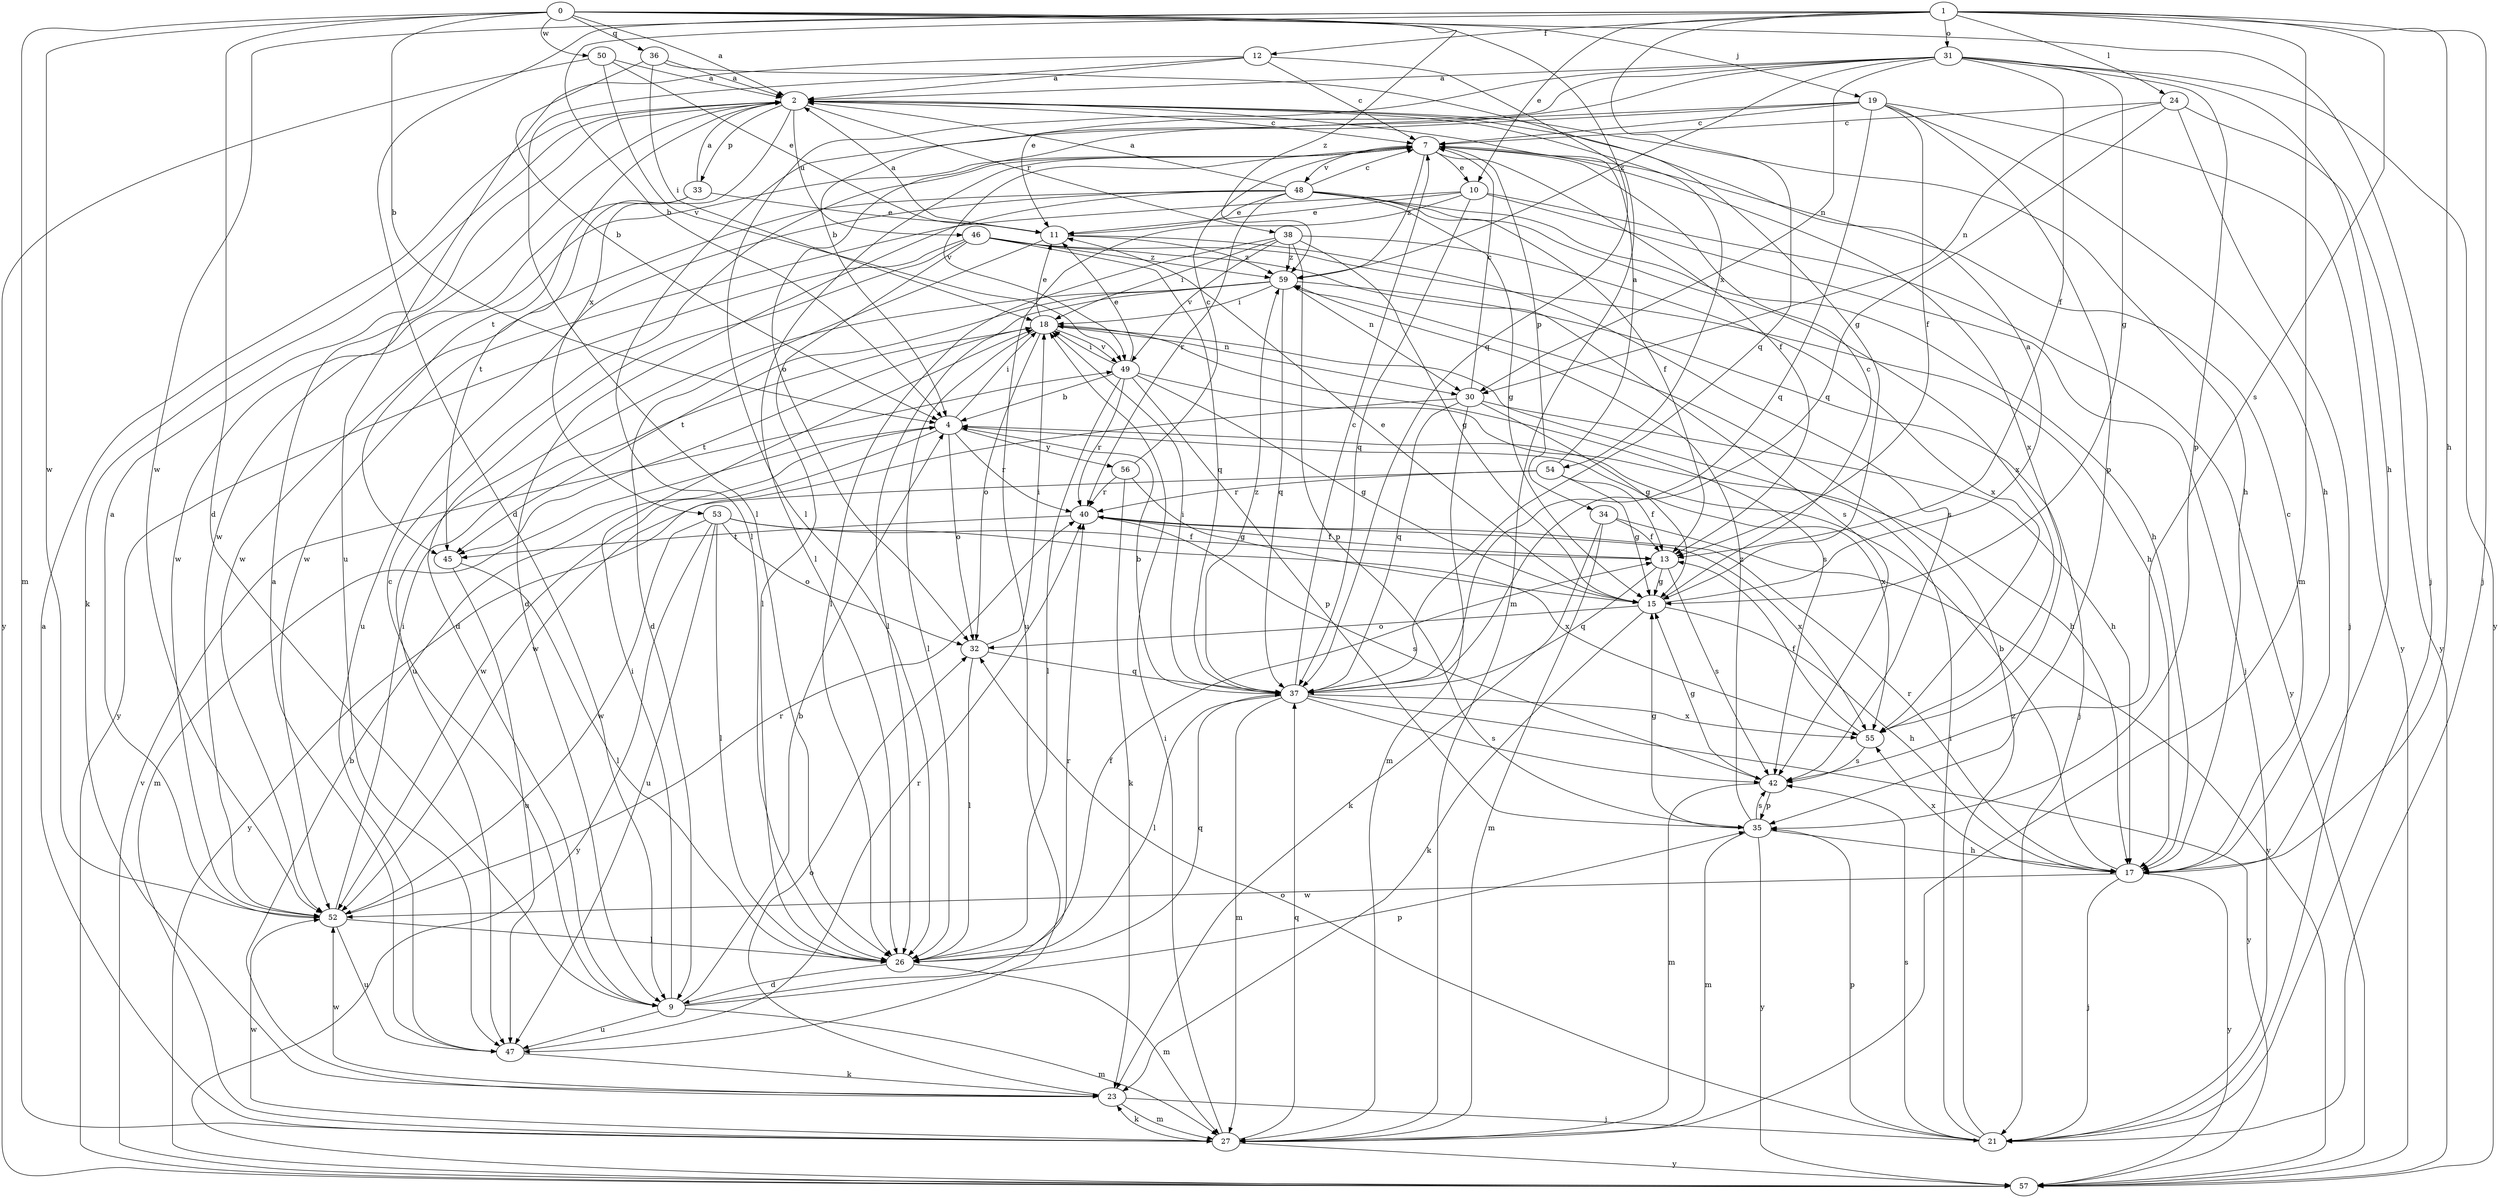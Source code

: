strict digraph  {
0;
1;
2;
4;
7;
9;
10;
11;
12;
13;
15;
17;
18;
19;
21;
23;
24;
26;
27;
30;
31;
32;
33;
34;
35;
36;
37;
38;
40;
42;
45;
46;
47;
48;
49;
50;
52;
53;
54;
55;
56;
57;
59;
0 -> 2  [label=a];
0 -> 4  [label=b];
0 -> 9  [label=d];
0 -> 19  [label=j];
0 -> 21  [label=j];
0 -> 27  [label=m];
0 -> 36  [label=q];
0 -> 37  [label=q];
0 -> 50  [label=w];
0 -> 52  [label=w];
0 -> 59  [label=z];
1 -> 4  [label=b];
1 -> 9  [label=d];
1 -> 10  [label=e];
1 -> 12  [label=f];
1 -> 17  [label=h];
1 -> 21  [label=j];
1 -> 24  [label=l];
1 -> 27  [label=m];
1 -> 31  [label=o];
1 -> 37  [label=q];
1 -> 42  [label=s];
1 -> 52  [label=w];
2 -> 7  [label=c];
2 -> 17  [label=h];
2 -> 23  [label=k];
2 -> 33  [label=p];
2 -> 38  [label=r];
2 -> 45  [label=t];
2 -> 46  [label=u];
2 -> 53  [label=x];
2 -> 54  [label=x];
4 -> 18  [label=i];
4 -> 27  [label=m];
4 -> 32  [label=o];
4 -> 40  [label=r];
4 -> 52  [label=w];
4 -> 55  [label=x];
4 -> 56  [label=y];
7 -> 10  [label=e];
7 -> 13  [label=f];
7 -> 26  [label=l];
7 -> 34  [label=p];
7 -> 48  [label=v];
7 -> 49  [label=v];
7 -> 52  [label=w];
7 -> 55  [label=x];
7 -> 59  [label=z];
9 -> 4  [label=b];
9 -> 7  [label=c];
9 -> 18  [label=i];
9 -> 27  [label=m];
9 -> 35  [label=p];
9 -> 40  [label=r];
9 -> 47  [label=u];
10 -> 11  [label=e];
10 -> 21  [label=j];
10 -> 37  [label=q];
10 -> 47  [label=u];
10 -> 52  [label=w];
10 -> 57  [label=y];
11 -> 2  [label=a];
11 -> 9  [label=d];
11 -> 42  [label=s];
11 -> 59  [label=z];
12 -> 2  [label=a];
12 -> 7  [label=c];
12 -> 26  [label=l];
12 -> 27  [label=m];
12 -> 47  [label=u];
13 -> 15  [label=g];
13 -> 37  [label=q];
13 -> 42  [label=s];
15 -> 2  [label=a];
15 -> 7  [label=c];
15 -> 11  [label=e];
15 -> 17  [label=h];
15 -> 23  [label=k];
15 -> 32  [label=o];
17 -> 4  [label=b];
17 -> 7  [label=c];
17 -> 21  [label=j];
17 -> 40  [label=r];
17 -> 52  [label=w];
17 -> 55  [label=x];
17 -> 57  [label=y];
18 -> 11  [label=e];
18 -> 26  [label=l];
18 -> 30  [label=n];
18 -> 32  [label=o];
18 -> 42  [label=s];
18 -> 45  [label=t];
18 -> 49  [label=v];
19 -> 7  [label=c];
19 -> 13  [label=f];
19 -> 17  [label=h];
19 -> 26  [label=l];
19 -> 32  [label=o];
19 -> 35  [label=p];
19 -> 37  [label=q];
19 -> 57  [label=y];
21 -> 18  [label=i];
21 -> 32  [label=o];
21 -> 35  [label=p];
21 -> 42  [label=s];
21 -> 59  [label=z];
23 -> 4  [label=b];
23 -> 21  [label=j];
23 -> 27  [label=m];
23 -> 32  [label=o];
23 -> 52  [label=w];
24 -> 7  [label=c];
24 -> 21  [label=j];
24 -> 30  [label=n];
24 -> 37  [label=q];
24 -> 57  [label=y];
26 -> 9  [label=d];
26 -> 13  [label=f];
26 -> 27  [label=m];
26 -> 37  [label=q];
27 -> 2  [label=a];
27 -> 18  [label=i];
27 -> 23  [label=k];
27 -> 37  [label=q];
27 -> 52  [label=w];
27 -> 57  [label=y];
30 -> 7  [label=c];
30 -> 15  [label=g];
30 -> 17  [label=h];
30 -> 27  [label=m];
30 -> 37  [label=q];
30 -> 52  [label=w];
31 -> 2  [label=a];
31 -> 4  [label=b];
31 -> 11  [label=e];
31 -> 13  [label=f];
31 -> 15  [label=g];
31 -> 17  [label=h];
31 -> 26  [label=l];
31 -> 30  [label=n];
31 -> 35  [label=p];
31 -> 57  [label=y];
31 -> 59  [label=z];
32 -> 18  [label=i];
32 -> 26  [label=l];
32 -> 37  [label=q];
33 -> 2  [label=a];
33 -> 11  [label=e];
33 -> 45  [label=t];
33 -> 52  [label=w];
34 -> 13  [label=f];
34 -> 23  [label=k];
34 -> 27  [label=m];
34 -> 57  [label=y];
35 -> 15  [label=g];
35 -> 17  [label=h];
35 -> 27  [label=m];
35 -> 42  [label=s];
35 -> 57  [label=y];
35 -> 59  [label=z];
36 -> 2  [label=a];
36 -> 4  [label=b];
36 -> 15  [label=g];
36 -> 18  [label=i];
37 -> 4  [label=b];
37 -> 7  [label=c];
37 -> 18  [label=i];
37 -> 26  [label=l];
37 -> 27  [label=m];
37 -> 42  [label=s];
37 -> 55  [label=x];
37 -> 57  [label=y];
37 -> 59  [label=z];
38 -> 15  [label=g];
38 -> 18  [label=i];
38 -> 26  [label=l];
38 -> 35  [label=p];
38 -> 49  [label=v];
38 -> 55  [label=x];
38 -> 59  [label=z];
40 -> 13  [label=f];
40 -> 42  [label=s];
40 -> 45  [label=t];
40 -> 55  [label=x];
42 -> 15  [label=g];
42 -> 27  [label=m];
42 -> 35  [label=p];
45 -> 26  [label=l];
45 -> 47  [label=u];
46 -> 9  [label=d];
46 -> 17  [label=h];
46 -> 26  [label=l];
46 -> 37  [label=q];
46 -> 42  [label=s];
46 -> 57  [label=y];
46 -> 59  [label=z];
47 -> 2  [label=a];
47 -> 23  [label=k];
47 -> 40  [label=r];
48 -> 2  [label=a];
48 -> 7  [label=c];
48 -> 9  [label=d];
48 -> 11  [label=e];
48 -> 13  [label=f];
48 -> 15  [label=g];
48 -> 17  [label=h];
48 -> 40  [label=r];
48 -> 47  [label=u];
48 -> 52  [label=w];
48 -> 55  [label=x];
49 -> 4  [label=b];
49 -> 11  [label=e];
49 -> 15  [label=g];
49 -> 17  [label=h];
49 -> 18  [label=i];
49 -> 26  [label=l];
49 -> 35  [label=p];
49 -> 40  [label=r];
50 -> 2  [label=a];
50 -> 11  [label=e];
50 -> 49  [label=v];
50 -> 57  [label=y];
52 -> 2  [label=a];
52 -> 18  [label=i];
52 -> 26  [label=l];
52 -> 40  [label=r];
52 -> 47  [label=u];
53 -> 13  [label=f];
53 -> 26  [label=l];
53 -> 32  [label=o];
53 -> 47  [label=u];
53 -> 52  [label=w];
53 -> 55  [label=x];
53 -> 57  [label=y];
54 -> 2  [label=a];
54 -> 13  [label=f];
54 -> 15  [label=g];
54 -> 40  [label=r];
54 -> 57  [label=y];
55 -> 13  [label=f];
55 -> 42  [label=s];
56 -> 7  [label=c];
56 -> 15  [label=g];
56 -> 23  [label=k];
56 -> 40  [label=r];
57 -> 49  [label=v];
59 -> 18  [label=i];
59 -> 21  [label=j];
59 -> 26  [label=l];
59 -> 30  [label=n];
59 -> 37  [label=q];
59 -> 45  [label=t];
59 -> 47  [label=u];
}
